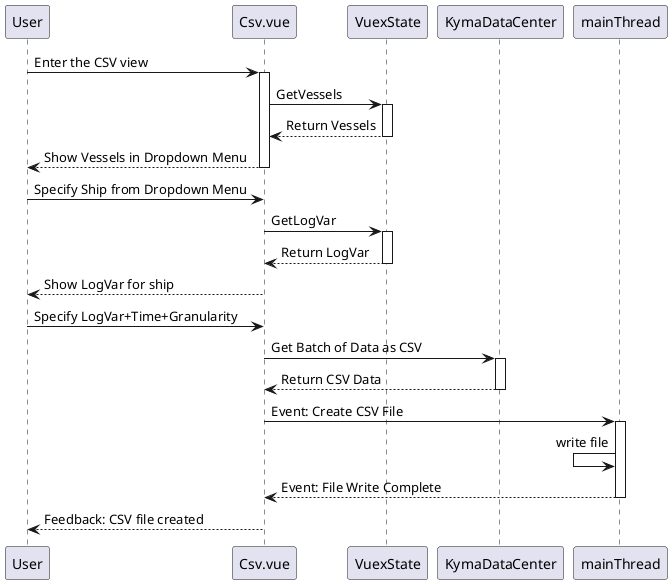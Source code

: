@startuml
User->Csv.vue:Enter the CSV view
activate Csv.vue

Csv.vue->VuexState:GetVessels
activate VuexState
return Return Vessels
return Show Vessels in Dropdown Menu

User->Csv.vue:Specify Ship from Dropdown Menu
Csv.vue->VuexState:GetLogVar
activate VuexState
return Return LogVar

User<--Csv.vue:Show LogVar for ship
User->Csv.vue:Specify LogVar+Time+Granularity

Csv.vue->KymaDataCenter:Get Batch of Data as CSV
activate KymaDataCenter
Csv.vue<--KymaDataCenter:Return CSV Data
deactivate KymaDataCenter

Csv.vue->mainThread:Event: Create CSV File
activate mainThread
mainThread<-mainThread:write file
return Event: File Write Complete

User<--Csv.vue:Feedback: CSV file created

deactivate Csv.vue
@enduml